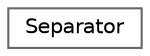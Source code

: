 digraph "Иерархия классов. Графический вид."
{
 // LATEX_PDF_SIZE
  bgcolor="transparent";
  edge [fontname=Helvetica,fontsize=10,labelfontname=Helvetica,labelfontsize=10];
  node [fontname=Helvetica,fontsize=10,shape=box,height=0.2,width=0.4];
  rankdir="LR";
  Node0 [label="Separator",height=0.2,width=0.4,color="grey40", fillcolor="white", style="filled",URL="$class_separator.html",tooltip="Класс лексического анализатора"];
}

